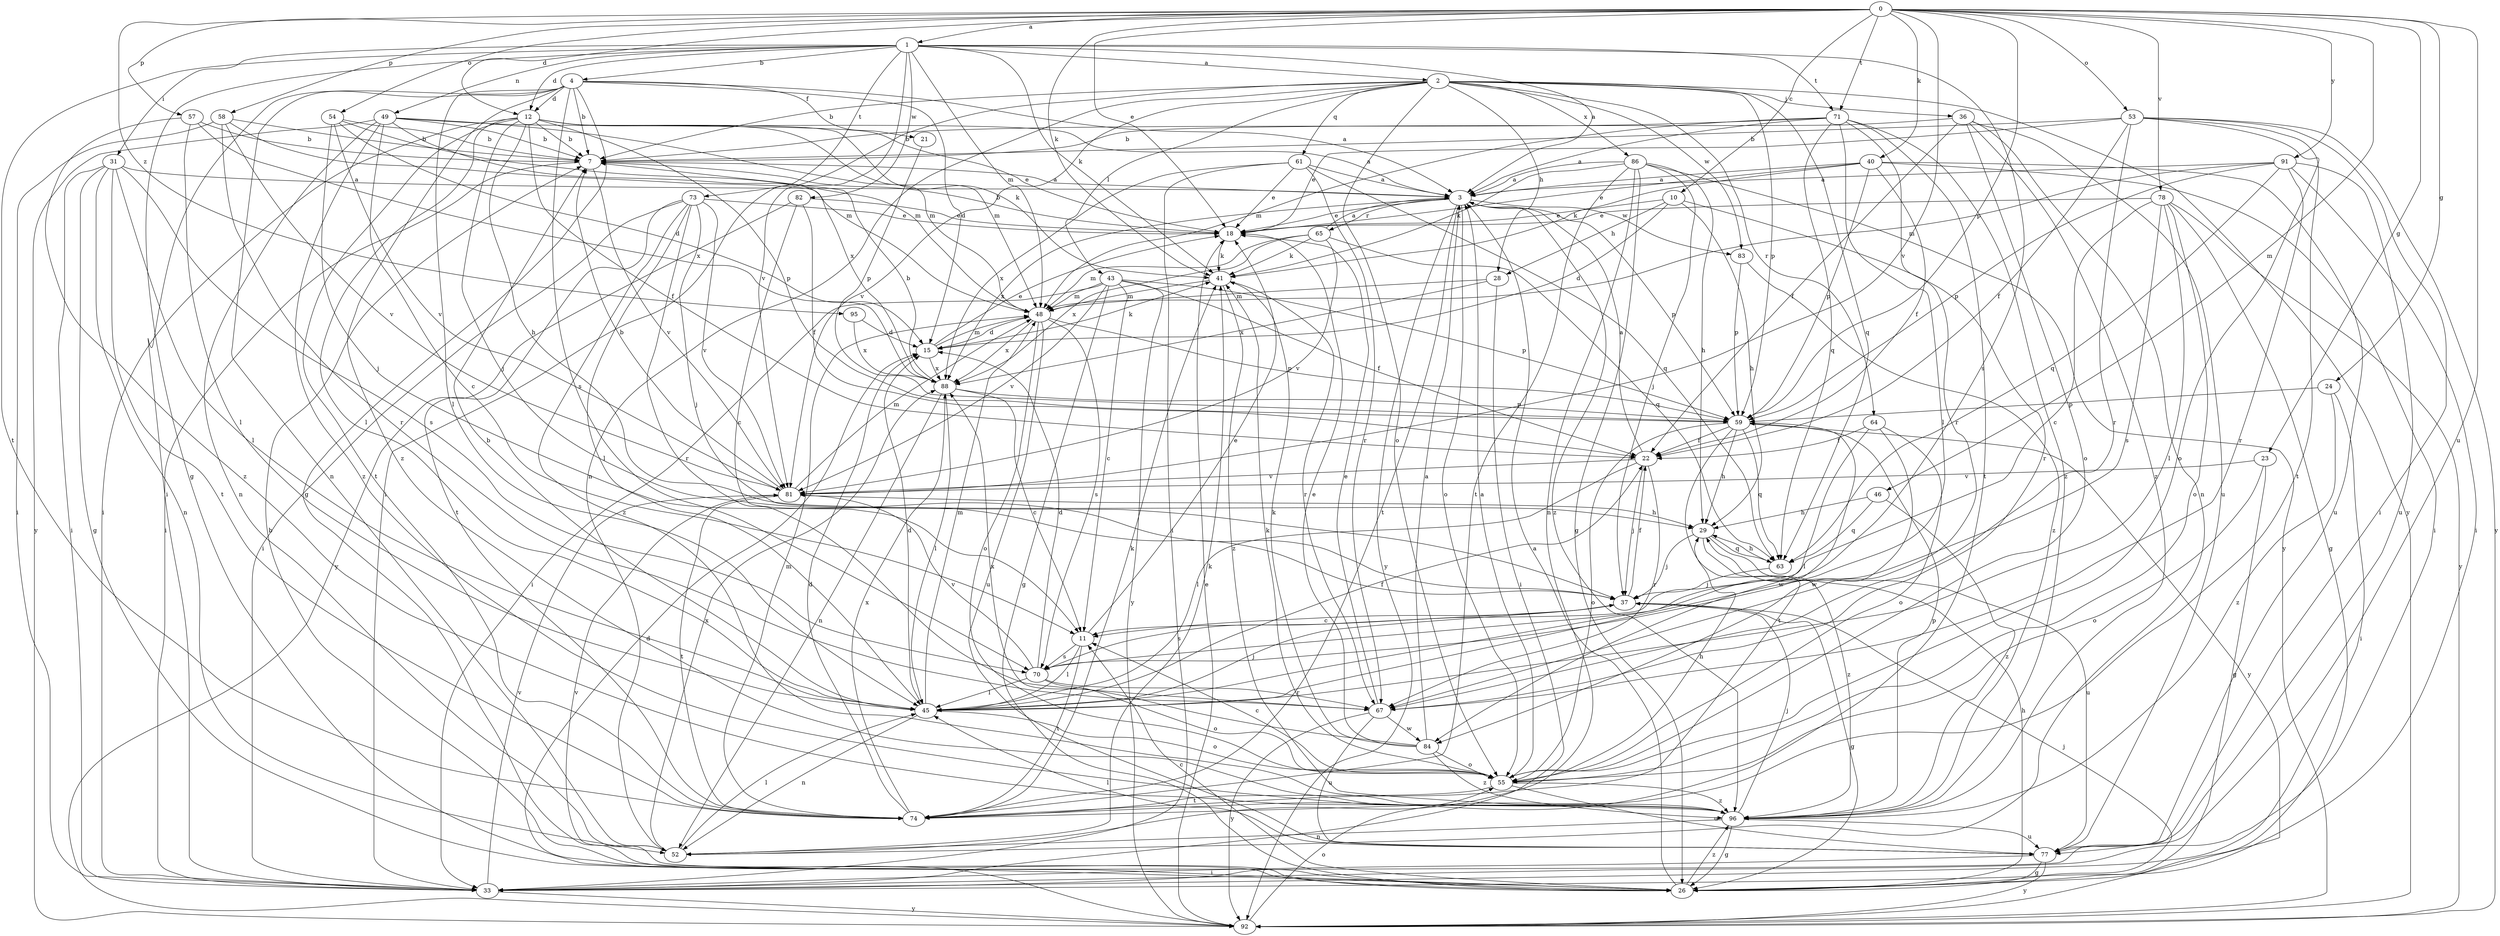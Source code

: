 strict digraph  {
0;
1;
2;
3;
4;
7;
10;
11;
12;
15;
18;
21;
22;
23;
24;
26;
28;
29;
31;
33;
36;
37;
40;
41;
43;
45;
46;
48;
49;
52;
53;
54;
55;
57;
58;
59;
61;
63;
64;
65;
67;
70;
71;
73;
74;
77;
78;
81;
82;
83;
84;
86;
88;
91;
92;
95;
96;
0 -> 1  [label=a];
0 -> 10  [label=c];
0 -> 12  [label=d];
0 -> 18  [label=e];
0 -> 23  [label=g];
0 -> 24  [label=g];
0 -> 40  [label=k];
0 -> 41  [label=k];
0 -> 46  [label=m];
0 -> 53  [label=o];
0 -> 54  [label=o];
0 -> 57  [label=p];
0 -> 58  [label=p];
0 -> 59  [label=p];
0 -> 71  [label=t];
0 -> 77  [label=u];
0 -> 78  [label=v];
0 -> 81  [label=v];
0 -> 91  [label=y];
0 -> 95  [label=z];
1 -> 2  [label=a];
1 -> 3  [label=a];
1 -> 4  [label=b];
1 -> 12  [label=d];
1 -> 26  [label=g];
1 -> 31  [label=i];
1 -> 41  [label=k];
1 -> 48  [label=m];
1 -> 49  [label=n];
1 -> 70  [label=s];
1 -> 71  [label=t];
1 -> 73  [label=t];
1 -> 74  [label=t];
1 -> 81  [label=v];
1 -> 82  [label=w];
2 -> 7  [label=b];
2 -> 28  [label=h];
2 -> 33  [label=i];
2 -> 36  [label=j];
2 -> 43  [label=l];
2 -> 52  [label=n];
2 -> 55  [label=o];
2 -> 59  [label=p];
2 -> 61  [label=q];
2 -> 63  [label=q];
2 -> 64  [label=r];
2 -> 81  [label=v];
2 -> 83  [label=w];
2 -> 86  [label=x];
2 -> 92  [label=y];
3 -> 18  [label=e];
3 -> 55  [label=o];
3 -> 59  [label=p];
3 -> 65  [label=r];
3 -> 74  [label=t];
3 -> 83  [label=w];
3 -> 88  [label=x];
3 -> 92  [label=y];
3 -> 96  [label=z];
4 -> 3  [label=a];
4 -> 7  [label=b];
4 -> 12  [label=d];
4 -> 15  [label=d];
4 -> 21  [label=f];
4 -> 26  [label=g];
4 -> 33  [label=i];
4 -> 45  [label=l];
4 -> 52  [label=n];
4 -> 70  [label=s];
4 -> 96  [label=z];
7 -> 3  [label=a];
7 -> 33  [label=i];
7 -> 81  [label=v];
10 -> 15  [label=d];
10 -> 18  [label=e];
10 -> 28  [label=h];
10 -> 29  [label=h];
10 -> 67  [label=r];
11 -> 18  [label=e];
11 -> 45  [label=l];
11 -> 70  [label=s];
11 -> 74  [label=t];
12 -> 3  [label=a];
12 -> 7  [label=b];
12 -> 22  [label=f];
12 -> 29  [label=h];
12 -> 33  [label=i];
12 -> 37  [label=j];
12 -> 41  [label=k];
12 -> 45  [label=l];
12 -> 48  [label=m];
12 -> 59  [label=p];
12 -> 74  [label=t];
15 -> 18  [label=e];
15 -> 41  [label=k];
15 -> 48  [label=m];
15 -> 88  [label=x];
18 -> 7  [label=b];
18 -> 41  [label=k];
21 -> 59  [label=p];
22 -> 3  [label=a];
22 -> 37  [label=j];
22 -> 45  [label=l];
22 -> 67  [label=r];
22 -> 81  [label=v];
23 -> 26  [label=g];
23 -> 55  [label=o];
23 -> 81  [label=v];
24 -> 33  [label=i];
24 -> 59  [label=p];
24 -> 96  [label=z];
26 -> 3  [label=a];
26 -> 7  [label=b];
26 -> 11  [label=c];
26 -> 29  [label=h];
26 -> 37  [label=j];
26 -> 81  [label=v];
26 -> 96  [label=z];
28 -> 33  [label=i];
28 -> 48  [label=m];
28 -> 88  [label=x];
29 -> 37  [label=j];
29 -> 63  [label=q];
29 -> 77  [label=u];
29 -> 96  [label=z];
31 -> 3  [label=a];
31 -> 26  [label=g];
31 -> 33  [label=i];
31 -> 45  [label=l];
31 -> 52  [label=n];
31 -> 70  [label=s];
31 -> 74  [label=t];
33 -> 81  [label=v];
33 -> 92  [label=y];
36 -> 7  [label=b];
36 -> 22  [label=f];
36 -> 52  [label=n];
36 -> 55  [label=o];
36 -> 77  [label=u];
36 -> 96  [label=z];
37 -> 11  [label=c];
37 -> 22  [label=f];
37 -> 26  [label=g];
37 -> 70  [label=s];
40 -> 3  [label=a];
40 -> 18  [label=e];
40 -> 22  [label=f];
40 -> 33  [label=i];
40 -> 41  [label=k];
40 -> 59  [label=p];
40 -> 77  [label=u];
41 -> 48  [label=m];
41 -> 67  [label=r];
41 -> 96  [label=z];
43 -> 11  [label=c];
43 -> 22  [label=f];
43 -> 26  [label=g];
43 -> 33  [label=i];
43 -> 48  [label=m];
43 -> 59  [label=p];
43 -> 81  [label=v];
43 -> 92  [label=y];
45 -> 7  [label=b];
45 -> 15  [label=d];
45 -> 22  [label=f];
45 -> 37  [label=j];
45 -> 48  [label=m];
45 -> 52  [label=n];
45 -> 55  [label=o];
46 -> 29  [label=h];
46 -> 63  [label=q];
46 -> 96  [label=z];
48 -> 15  [label=d];
48 -> 55  [label=o];
48 -> 59  [label=p];
48 -> 70  [label=s];
48 -> 77  [label=u];
48 -> 88  [label=x];
49 -> 7  [label=b];
49 -> 11  [label=c];
49 -> 18  [label=e];
49 -> 48  [label=m];
49 -> 52  [label=n];
49 -> 88  [label=x];
49 -> 92  [label=y];
49 -> 96  [label=z];
52 -> 41  [label=k];
52 -> 45  [label=l];
52 -> 88  [label=x];
53 -> 7  [label=b];
53 -> 18  [label=e];
53 -> 22  [label=f];
53 -> 33  [label=i];
53 -> 55  [label=o];
53 -> 67  [label=r];
53 -> 74  [label=t];
53 -> 92  [label=y];
54 -> 7  [label=b];
54 -> 15  [label=d];
54 -> 37  [label=j];
54 -> 48  [label=m];
54 -> 81  [label=v];
55 -> 3  [label=a];
55 -> 11  [label=c];
55 -> 29  [label=h];
55 -> 41  [label=k];
55 -> 74  [label=t];
55 -> 77  [label=u];
55 -> 96  [label=z];
57 -> 7  [label=b];
57 -> 45  [label=l];
57 -> 88  [label=x];
57 -> 96  [label=z];
58 -> 7  [label=b];
58 -> 33  [label=i];
58 -> 48  [label=m];
58 -> 67  [label=r];
58 -> 81  [label=v];
59 -> 22  [label=f];
59 -> 29  [label=h];
59 -> 55  [label=o];
59 -> 63  [label=q];
59 -> 74  [label=t];
59 -> 84  [label=w];
59 -> 92  [label=y];
61 -> 3  [label=a];
61 -> 18  [label=e];
61 -> 33  [label=i];
61 -> 63  [label=q];
61 -> 67  [label=r];
61 -> 88  [label=x];
63 -> 29  [label=h];
63 -> 37  [label=j];
64 -> 22  [label=f];
64 -> 45  [label=l];
64 -> 55  [label=o];
64 -> 84  [label=w];
65 -> 3  [label=a];
65 -> 41  [label=k];
65 -> 48  [label=m];
65 -> 63  [label=q];
65 -> 81  [label=v];
65 -> 88  [label=x];
67 -> 18  [label=e];
67 -> 77  [label=u];
67 -> 84  [label=w];
67 -> 92  [label=y];
70 -> 15  [label=d];
70 -> 45  [label=l];
70 -> 55  [label=o];
70 -> 67  [label=r];
70 -> 81  [label=v];
71 -> 3  [label=a];
71 -> 7  [label=b];
71 -> 45  [label=l];
71 -> 48  [label=m];
71 -> 63  [label=q];
71 -> 67  [label=r];
71 -> 74  [label=t];
71 -> 96  [label=z];
73 -> 18  [label=e];
73 -> 33  [label=i];
73 -> 37  [label=j];
73 -> 45  [label=l];
73 -> 67  [label=r];
73 -> 74  [label=t];
73 -> 81  [label=v];
73 -> 96  [label=z];
74 -> 15  [label=d];
74 -> 41  [label=k];
74 -> 48  [label=m];
74 -> 88  [label=x];
77 -> 26  [label=g];
77 -> 33  [label=i];
77 -> 45  [label=l];
77 -> 92  [label=y];
78 -> 11  [label=c];
78 -> 18  [label=e];
78 -> 26  [label=g];
78 -> 45  [label=l];
78 -> 55  [label=o];
78 -> 70  [label=s];
78 -> 92  [label=y];
81 -> 7  [label=b];
81 -> 29  [label=h];
81 -> 48  [label=m];
81 -> 74  [label=t];
82 -> 11  [label=c];
82 -> 18  [label=e];
82 -> 22  [label=f];
82 -> 92  [label=y];
83 -> 59  [label=p];
83 -> 96  [label=z];
84 -> 3  [label=a];
84 -> 18  [label=e];
84 -> 41  [label=k];
84 -> 55  [label=o];
84 -> 88  [label=x];
84 -> 96  [label=z];
86 -> 3  [label=a];
86 -> 26  [label=g];
86 -> 29  [label=h];
86 -> 37  [label=j];
86 -> 41  [label=k];
86 -> 52  [label=n];
86 -> 74  [label=t];
86 -> 92  [label=y];
88 -> 7  [label=b];
88 -> 11  [label=c];
88 -> 45  [label=l];
88 -> 52  [label=n];
88 -> 59  [label=p];
91 -> 3  [label=a];
91 -> 33  [label=i];
91 -> 48  [label=m];
91 -> 59  [label=p];
91 -> 63  [label=q];
91 -> 67  [label=r];
91 -> 77  [label=u];
92 -> 15  [label=d];
92 -> 18  [label=e];
92 -> 55  [label=o];
95 -> 15  [label=d];
95 -> 88  [label=x];
96 -> 26  [label=g];
96 -> 37  [label=j];
96 -> 52  [label=n];
96 -> 59  [label=p];
96 -> 77  [label=u];
}
